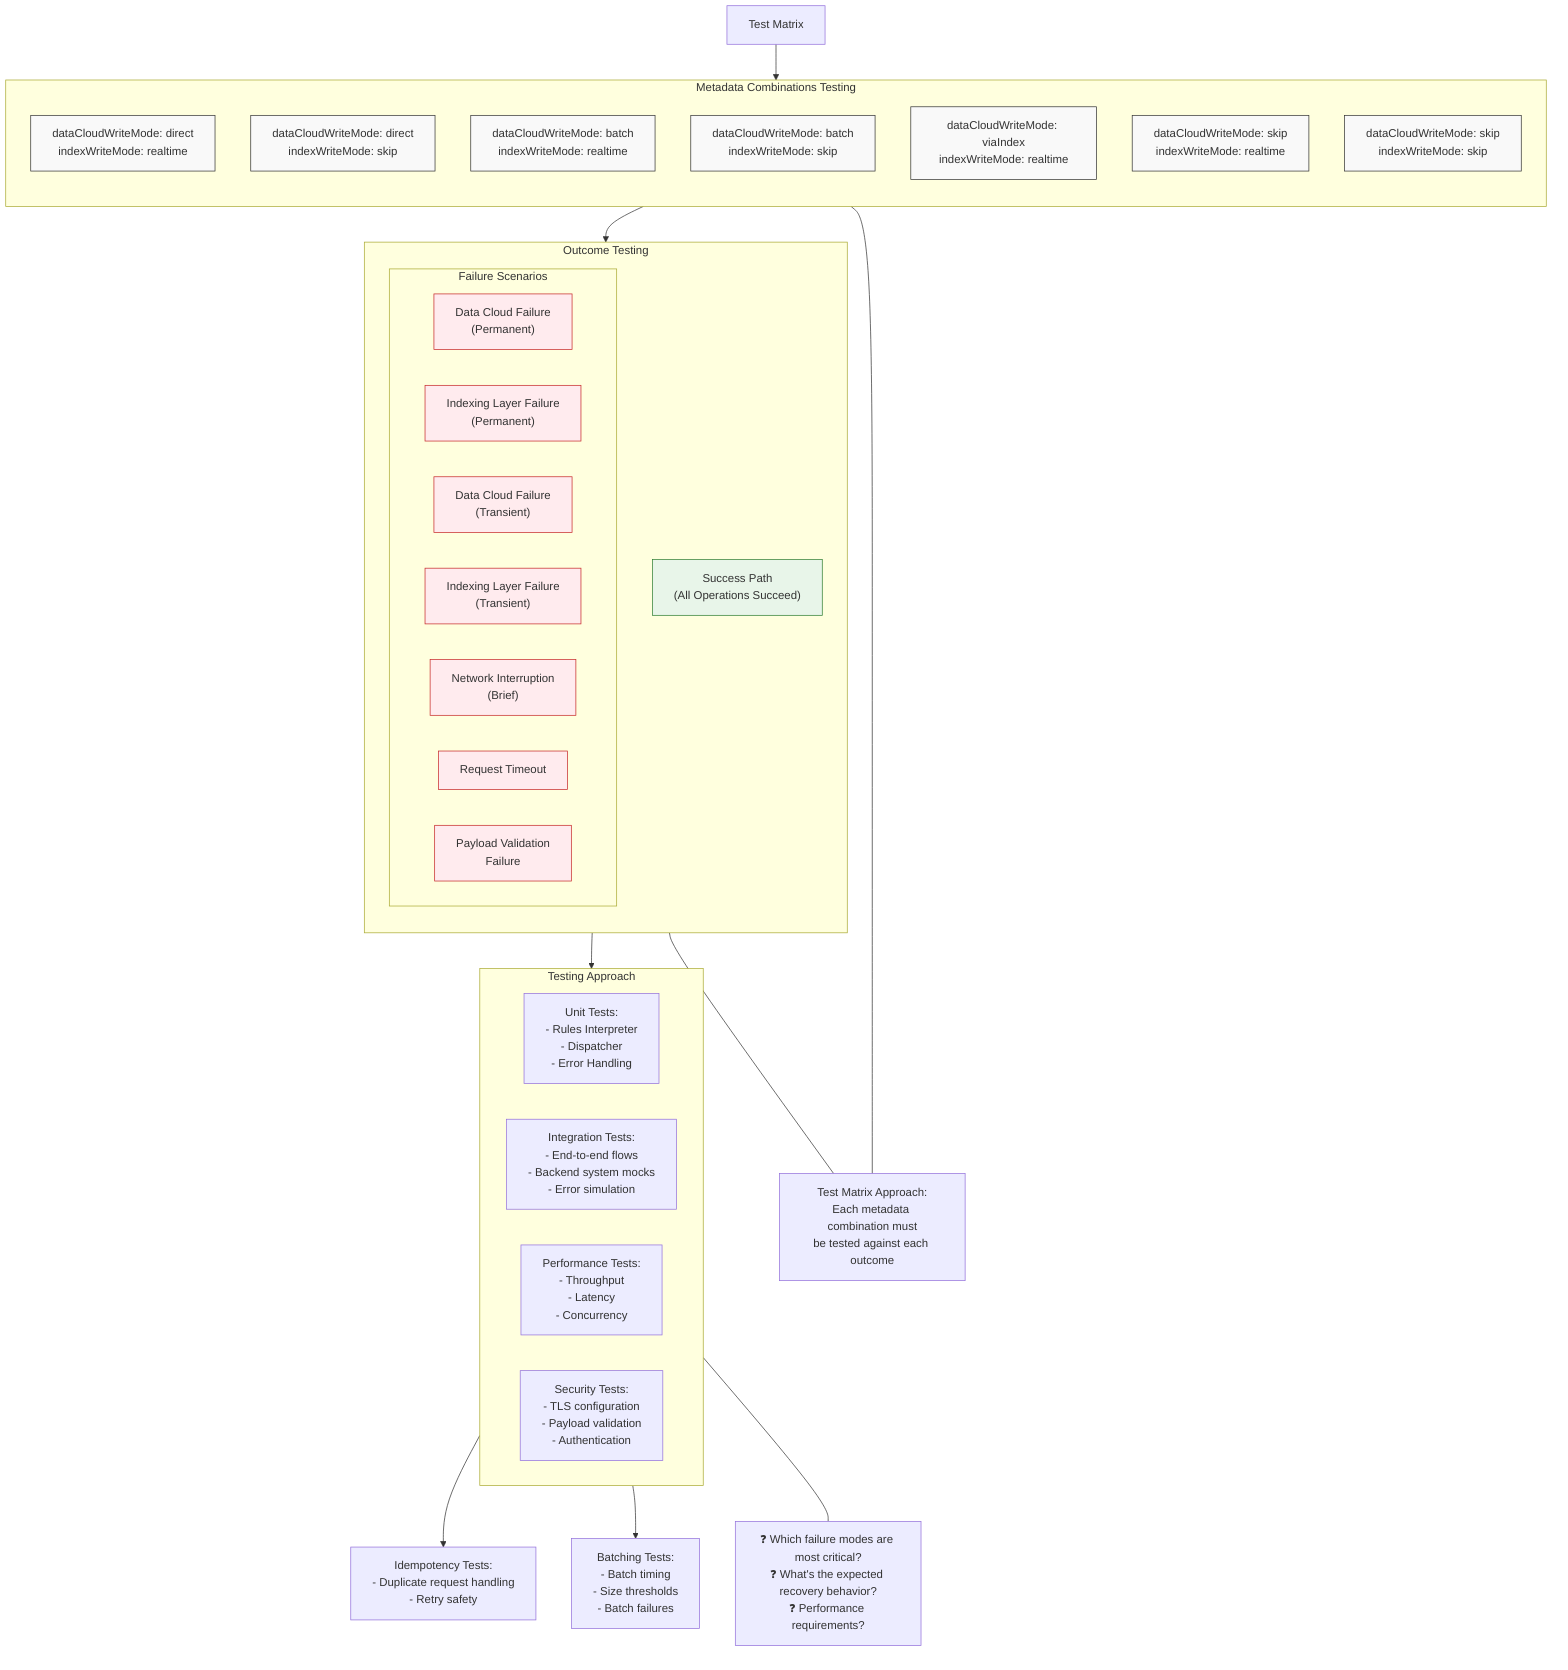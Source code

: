 flowchart TD
    classDef test fill:#f9f9f9,stroke:#333,stroke-width:1px
    classDef success fill:#e8f5e9,stroke:#2e7d32,stroke-width:1px
    classDef failure fill:#ffebee,stroke:#c62828,stroke-width:1px
    
    Start[Test Matrix] --> MetadataTests
    
    subgraph MetadataTests[Metadata Combinations Testing]
        direction TB
        
        DCDirect_IRealtime["dataCloudWriteMode: direct<br>indexWriteMode: realtime"]:::test
        DCDirect_ISkip["dataCloudWriteMode: direct<br>indexWriteMode: skip"]:::test
        DCBatch_IRealtime["dataCloudWriteMode: batch<br>indexWriteMode: realtime"]:::test
        DCBatch_ISkip["dataCloudWriteMode: batch<br>indexWriteMode: skip"]:::test
        DCViaIndex_IRealtime["dataCloudWriteMode: viaIndex<br>indexWriteMode: realtime"]:::test
        DCSkip_IRealtime["dataCloudWriteMode: skip<br>indexWriteMode: realtime"]:::test
        DCSkip_ISkip["dataCloudWriteMode: skip<br>indexWriteMode: skip"]:::test
    end
    
    MetadataTests --> OutcomeTests
    
    subgraph OutcomeTests[Outcome Testing]
        direction TB
        
        Success["Success Path<br>(All Operations Succeed)"]:::success
        
        subgraph FailureScenarios[Failure Scenarios]
            DCFailure["Data Cloud Failure<br>(Permanent)"]:::failure
            IndexFailure["Indexing Layer Failure<br>(Permanent)"]:::failure
            TransientDCFailure["Data Cloud Failure<br>(Transient)"]:::failure
            TransientIndexFailure["Indexing Layer Failure<br>(Transient)"]:::failure
            NetworkBlip["Network Interruption<br>(Brief)"]:::failure
            Timeout["Request Timeout"]:::failure
            ValidationFailure["Payload Validation<br>Failure"]:::failure
        end
    end
    
    OutcomeTests --> TestCases
    
    subgraph TestCases[Testing Approach]
        UnitTests["Unit Tests:<br>- Rules Interpreter<br>- Dispatcher<br>- Error Handling"]
        IntegrationTests["Integration Tests:<br>- End-to-end flows<br>- Backend system mocks<br>- Error simulation"]
        PerformanceTests["Performance Tests:<br>- Throughput<br>- Latency<br>- Concurrency"]
        SecurityTests["Security Tests:<br>- TLS configuration<br>- Payload validation<br>- Authentication"]
    end
    
    %% Test Case Combinations
    TestMatrix[Test Matrix Approach:<br>Each metadata combination must<br>be tested against each outcome]
    
    MetadataTests --- TestMatrix
    OutcomeTests --- TestMatrix
    
    %% Additional Test Categories
    IdempotencyTests["Idempotency Tests:<br>- Duplicate request handling<br>- Retry safety"]
    BatchingTests["Batching Tests:<br>- Batch timing<br>- Size thresholds<br>- Batch failures"]
    
    TestCases --> IdempotencyTests & BatchingTests
    
    %% Open Questions
    TestingQ["❓ Which failure modes are most critical?<br>❓ What's the expected recovery behavior?<br>❓ Performance requirements?"]
    
    TestCases --- TestingQ
